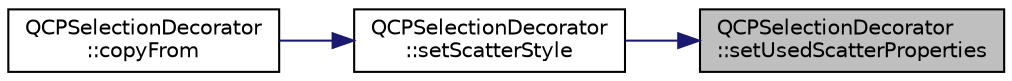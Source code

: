 digraph "QCPSelectionDecorator::setUsedScatterProperties"
{
 // LATEX_PDF_SIZE
  edge [fontname="Helvetica",fontsize="10",labelfontname="Helvetica",labelfontsize="10"];
  node [fontname="Helvetica",fontsize="10",shape=record];
  rankdir="RL";
  Node1 [label="QCPSelectionDecorator\l::setUsedScatterProperties",height=0.2,width=0.4,color="black", fillcolor="grey75", style="filled", fontcolor="black",tooltip=" "];
  Node1 -> Node2 [dir="back",color="midnightblue",fontsize="10",style="solid",fontname="Helvetica"];
  Node2 [label="QCPSelectionDecorator\l::setScatterStyle",height=0.2,width=0.4,color="black", fillcolor="white", style="filled",URL="$classQCPSelectionDecorator.html#ab403a613289714ff4fd4a0c0371ab116",tooltip=" "];
  Node2 -> Node3 [dir="back",color="midnightblue",fontsize="10",style="solid",fontname="Helvetica"];
  Node3 [label="QCPSelectionDecorator\l::copyFrom",height=0.2,width=0.4,color="black", fillcolor="white", style="filled",URL="$classQCPSelectionDecorator.html#a467a8d5cfcab27e862a17c797ac27b8a",tooltip=" "];
}

